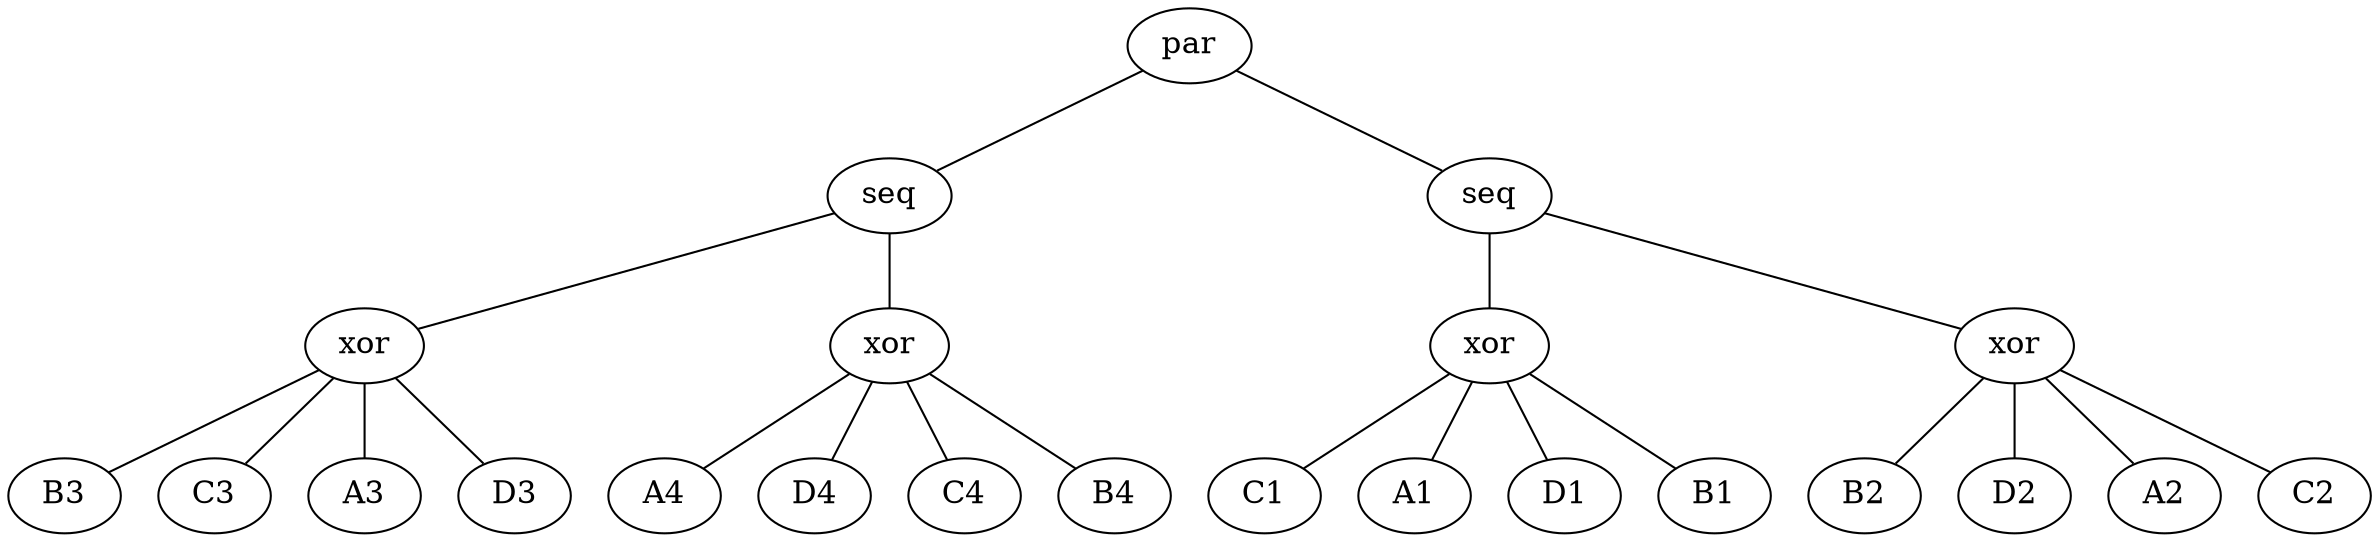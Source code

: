 graph pt {
	graph [bgcolor=white]
	node [fixedsize=false shape=ellipse]
	5104725712 [label=par color=black fontcolor=black fontsize=15]
	5104847056 [label=seq color=black fontcolor=black fontsize=15]
	5104662672 [label=xor color=black fontcolor=black fontsize=15]
	5104663120 [label=B3 color=black fontcolor=black fontsize=15]
	5104662672 -- 5104663120 [dirType=none]
	5104663248 [label=C3 color=black fontcolor=black fontsize=15]
	5104662672 -- 5104663248 [dirType=none]
	5104662992 [label=A3 color=black fontcolor=black fontsize=15]
	5104662672 -- 5104662992 [dirType=none]
	5104663376 [label=D3 color=black fontcolor=black fontsize=15]
	5104662672 -- 5104663376 [dirType=none]
	5104847056 -- 5104662672 [dirType=none]
	5104662800 [label=xor color=black fontcolor=black fontsize=15]
	5104663632 [label=A4 color=black fontcolor=black fontsize=15]
	5104662800 -- 5104663632 [dirType=none]
	5104664016 [label=D4 color=black fontcolor=black fontsize=15]
	5104662800 -- 5104664016 [dirType=none]
	5104663888 [label=C4 color=black fontcolor=black fontsize=15]
	5104662800 -- 5104663888 [dirType=none]
	5104663760 [label=B4 color=black fontcolor=black fontsize=15]
	5104662800 -- 5104663760 [dirType=none]
	5104847056 -- 5104662800 [dirType=none]
	5104725712 -- 5104847056 [dirType=none]
	5104848208 [label=seq color=black fontcolor=black fontsize=15]
	5104848400 [label=xor color=black fontcolor=black fontsize=15]
	5104845456 [label=C1 color=black fontcolor=black fontsize=15]
	5104848400 -- 5104845456 [dirType=none]
	5104846800 [label=A1 color=black fontcolor=black fontsize=15]
	5104848400 -- 5104846800 [dirType=none]
	5104660624 [label=D1 color=black fontcolor=black fontsize=15]
	5104848400 -- 5104660624 [dirType=none]
	5104845520 [label=B1 color=black fontcolor=black fontsize=15]
	5104848400 -- 5104845520 [dirType=none]
	5104848208 -- 5104848400 [dirType=none]
	5104847440 [label=xor color=black fontcolor=black fontsize=15]
	5104661392 [label=B2 color=black fontcolor=black fontsize=15]
	5104847440 -- 5104661392 [dirType=none]
	5104662608 [label=D2 color=black fontcolor=black fontsize=15]
	5104847440 -- 5104662608 [dirType=none]
	5104661264 [label=A2 color=black fontcolor=black fontsize=15]
	5104847440 -- 5104661264 [dirType=none]
	5104662416 [label=C2 color=black fontcolor=black fontsize=15]
	5104847440 -- 5104662416 [dirType=none]
	5104848208 -- 5104847440 [dirType=none]
	5104725712 -- 5104848208 [dirType=none]
	overlap=false
	splines=false
}
